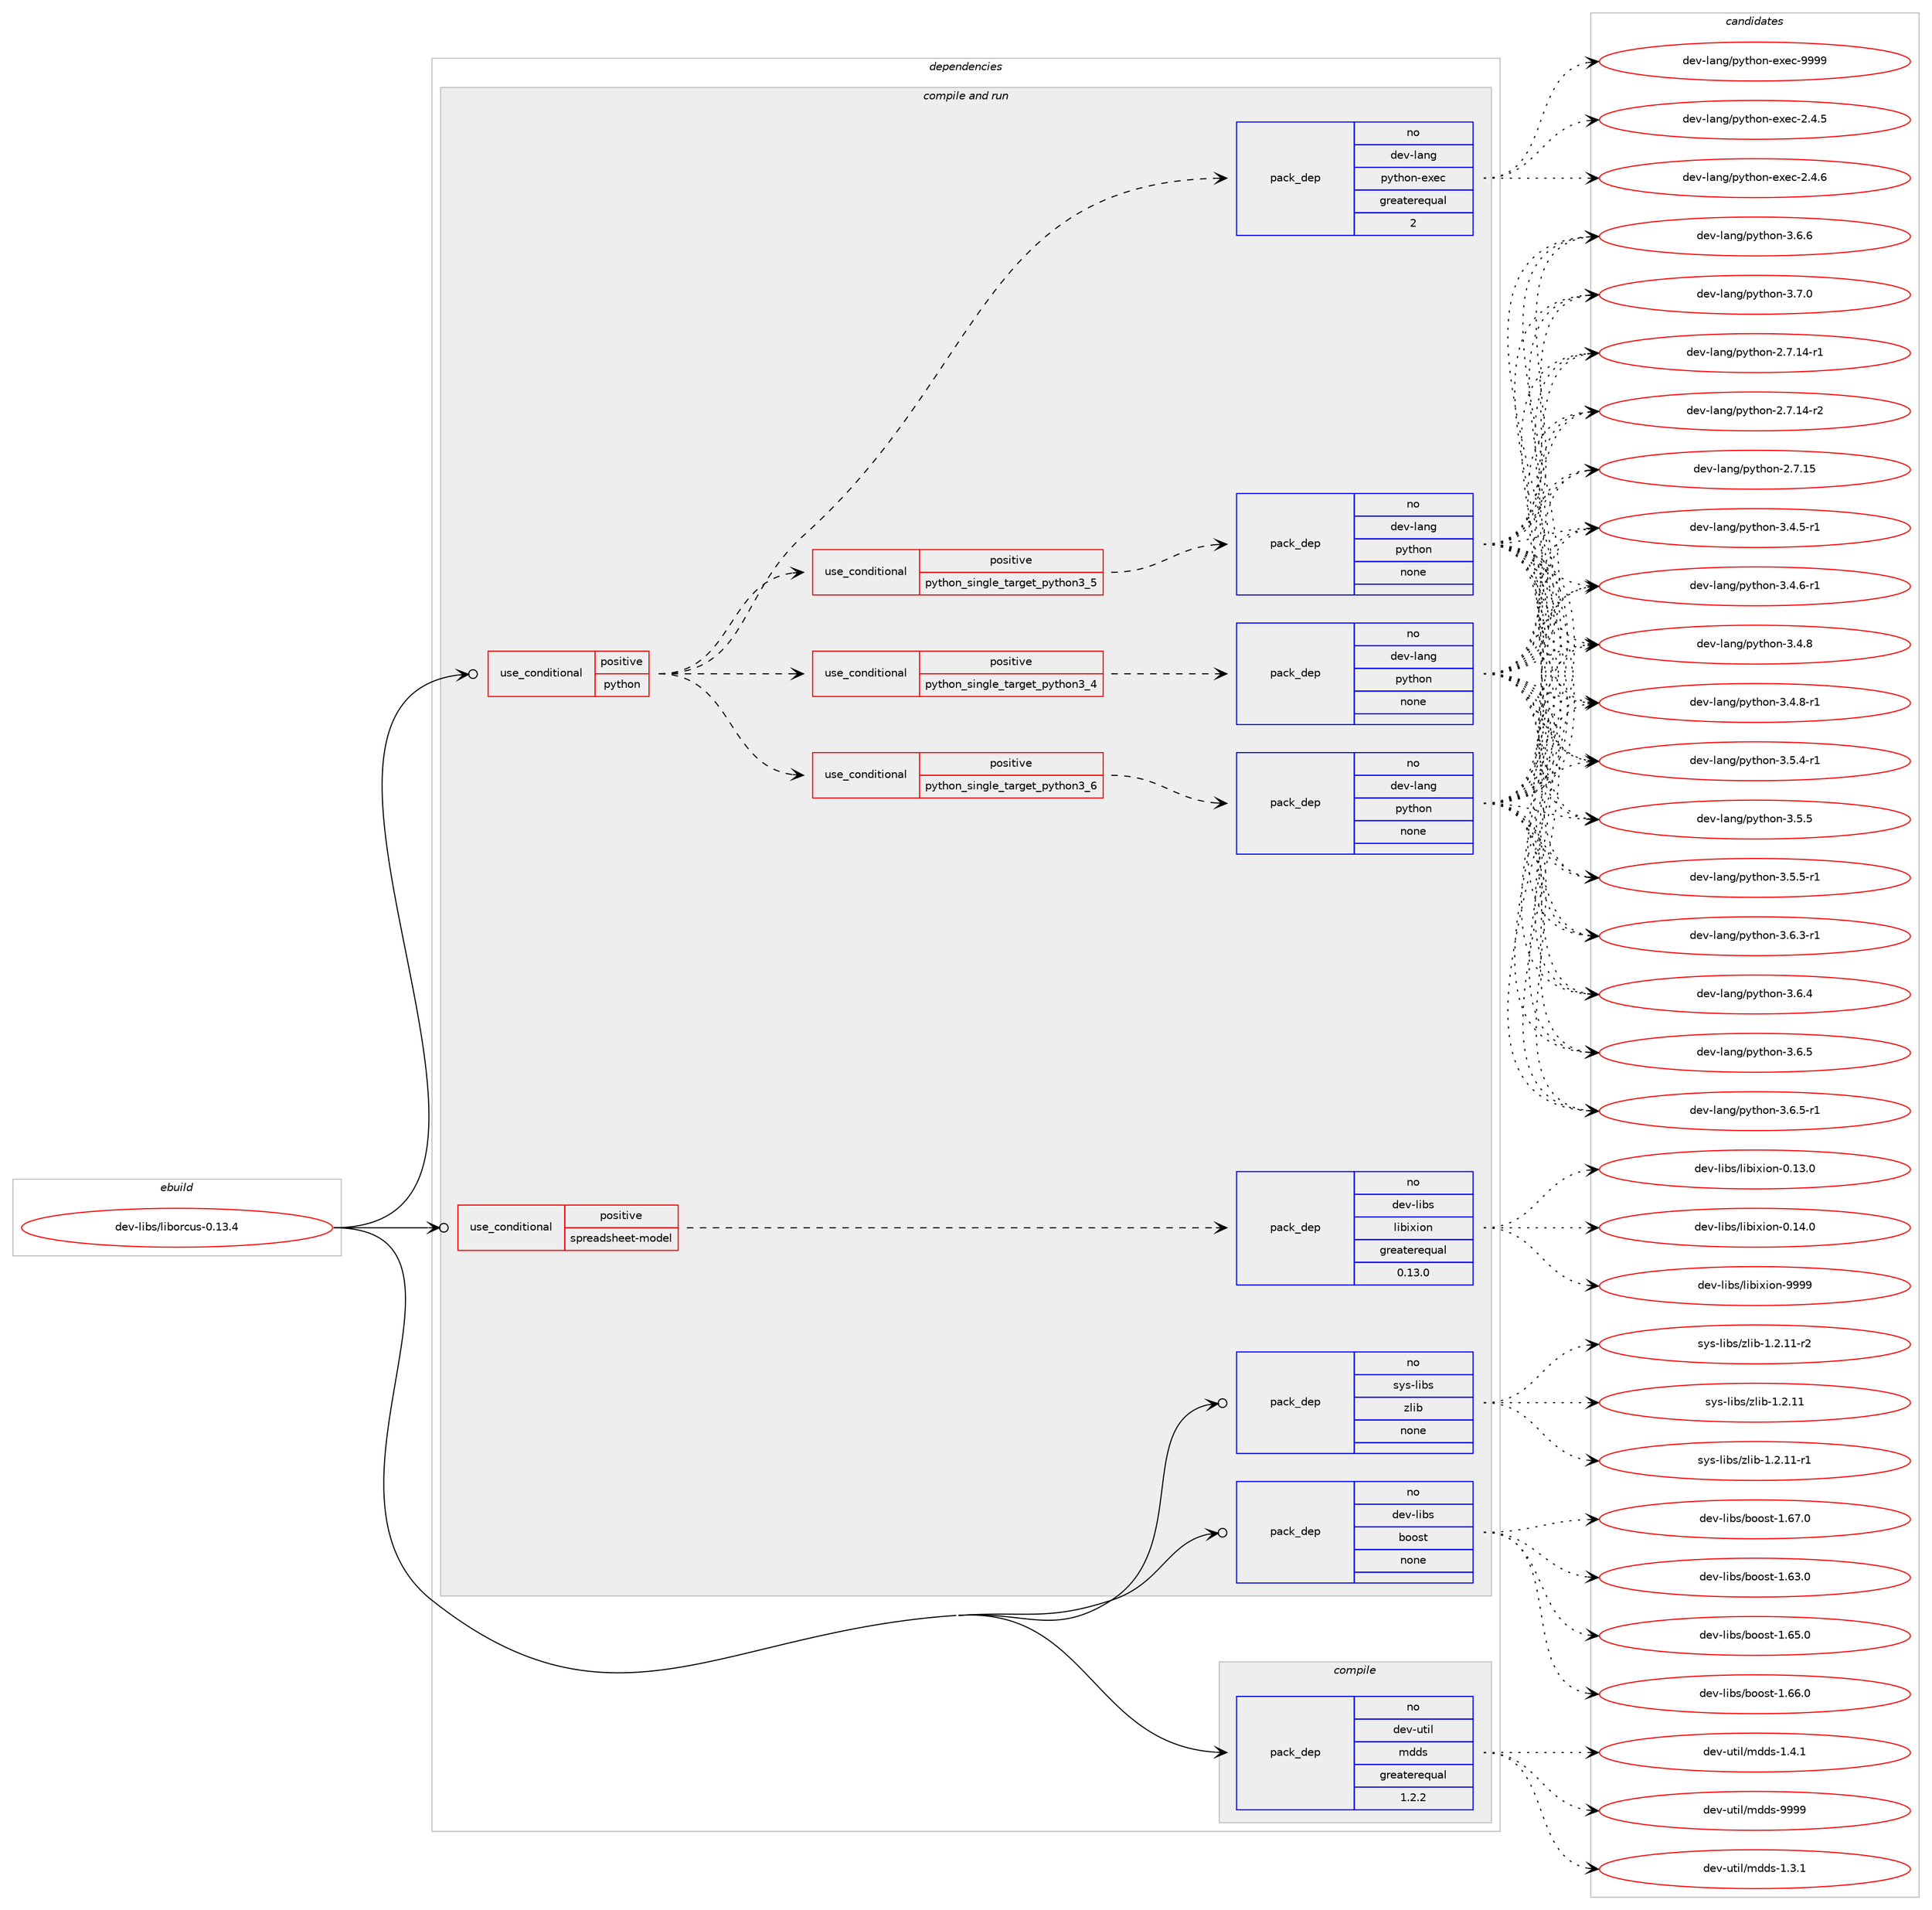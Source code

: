 digraph prolog {

# *************
# Graph options
# *************

newrank=true;
concentrate=true;
compound=true;
graph [rankdir=LR,fontname=Helvetica,fontsize=10,ranksep=1.5];#, ranksep=2.5, nodesep=0.2];
edge  [arrowhead=vee];
node  [fontname=Helvetica,fontsize=10];

# **********
# The ebuild
# **********

subgraph cluster_leftcol {
color=gray;
rank=same;
label=<<i>ebuild</i>>;
id [label="dev-libs/liborcus-0.13.4", color=red, width=4, href="../dev-libs/liborcus-0.13.4.svg"];
}

# ****************
# The dependencies
# ****************

subgraph cluster_midcol {
color=gray;
label=<<i>dependencies</i>>;
subgraph cluster_compile {
fillcolor="#eeeeee";
style=filled;
label=<<i>compile</i>>;
subgraph pack2638 {
dependency3952 [label=<<TABLE BORDER="0" CELLBORDER="1" CELLSPACING="0" CELLPADDING="4" WIDTH="220"><TR><TD ROWSPAN="6" CELLPADDING="30">pack_dep</TD></TR><TR><TD WIDTH="110">no</TD></TR><TR><TD>dev-util</TD></TR><TR><TD>mdds</TD></TR><TR><TD>greaterequal</TD></TR><TR><TD>1.2.2</TD></TR></TABLE>>, shape=none, color=blue];
}
id:e -> dependency3952:w [weight=20,style="solid",arrowhead="vee"];
}
subgraph cluster_compileandrun {
fillcolor="#eeeeee";
style=filled;
label=<<i>compile and run</i>>;
subgraph cond1215 {
dependency3953 [label=<<TABLE BORDER="0" CELLBORDER="1" CELLSPACING="0" CELLPADDING="4"><TR><TD ROWSPAN="3" CELLPADDING="10">use_conditional</TD></TR><TR><TD>positive</TD></TR><TR><TD>python</TD></TR></TABLE>>, shape=none, color=red];
subgraph cond1216 {
dependency3954 [label=<<TABLE BORDER="0" CELLBORDER="1" CELLSPACING="0" CELLPADDING="4"><TR><TD ROWSPAN="3" CELLPADDING="10">use_conditional</TD></TR><TR><TD>positive</TD></TR><TR><TD>python_single_target_python3_4</TD></TR></TABLE>>, shape=none, color=red];
subgraph pack2639 {
dependency3955 [label=<<TABLE BORDER="0" CELLBORDER="1" CELLSPACING="0" CELLPADDING="4" WIDTH="220"><TR><TD ROWSPAN="6" CELLPADDING="30">pack_dep</TD></TR><TR><TD WIDTH="110">no</TD></TR><TR><TD>dev-lang</TD></TR><TR><TD>python</TD></TR><TR><TD>none</TD></TR><TR><TD></TD></TR></TABLE>>, shape=none, color=blue];
}
dependency3954:e -> dependency3955:w [weight=20,style="dashed",arrowhead="vee"];
}
dependency3953:e -> dependency3954:w [weight=20,style="dashed",arrowhead="vee"];
subgraph cond1217 {
dependency3956 [label=<<TABLE BORDER="0" CELLBORDER="1" CELLSPACING="0" CELLPADDING="4"><TR><TD ROWSPAN="3" CELLPADDING="10">use_conditional</TD></TR><TR><TD>positive</TD></TR><TR><TD>python_single_target_python3_5</TD></TR></TABLE>>, shape=none, color=red];
subgraph pack2640 {
dependency3957 [label=<<TABLE BORDER="0" CELLBORDER="1" CELLSPACING="0" CELLPADDING="4" WIDTH="220"><TR><TD ROWSPAN="6" CELLPADDING="30">pack_dep</TD></TR><TR><TD WIDTH="110">no</TD></TR><TR><TD>dev-lang</TD></TR><TR><TD>python</TD></TR><TR><TD>none</TD></TR><TR><TD></TD></TR></TABLE>>, shape=none, color=blue];
}
dependency3956:e -> dependency3957:w [weight=20,style="dashed",arrowhead="vee"];
}
dependency3953:e -> dependency3956:w [weight=20,style="dashed",arrowhead="vee"];
subgraph cond1218 {
dependency3958 [label=<<TABLE BORDER="0" CELLBORDER="1" CELLSPACING="0" CELLPADDING="4"><TR><TD ROWSPAN="3" CELLPADDING="10">use_conditional</TD></TR><TR><TD>positive</TD></TR><TR><TD>python_single_target_python3_6</TD></TR></TABLE>>, shape=none, color=red];
subgraph pack2641 {
dependency3959 [label=<<TABLE BORDER="0" CELLBORDER="1" CELLSPACING="0" CELLPADDING="4" WIDTH="220"><TR><TD ROWSPAN="6" CELLPADDING="30">pack_dep</TD></TR><TR><TD WIDTH="110">no</TD></TR><TR><TD>dev-lang</TD></TR><TR><TD>python</TD></TR><TR><TD>none</TD></TR><TR><TD></TD></TR></TABLE>>, shape=none, color=blue];
}
dependency3958:e -> dependency3959:w [weight=20,style="dashed",arrowhead="vee"];
}
dependency3953:e -> dependency3958:w [weight=20,style="dashed",arrowhead="vee"];
subgraph pack2642 {
dependency3960 [label=<<TABLE BORDER="0" CELLBORDER="1" CELLSPACING="0" CELLPADDING="4" WIDTH="220"><TR><TD ROWSPAN="6" CELLPADDING="30">pack_dep</TD></TR><TR><TD WIDTH="110">no</TD></TR><TR><TD>dev-lang</TD></TR><TR><TD>python-exec</TD></TR><TR><TD>greaterequal</TD></TR><TR><TD>2</TD></TR></TABLE>>, shape=none, color=blue];
}
dependency3953:e -> dependency3960:w [weight=20,style="dashed",arrowhead="vee"];
}
id:e -> dependency3953:w [weight=20,style="solid",arrowhead="odotvee"];
subgraph cond1219 {
dependency3961 [label=<<TABLE BORDER="0" CELLBORDER="1" CELLSPACING="0" CELLPADDING="4"><TR><TD ROWSPAN="3" CELLPADDING="10">use_conditional</TD></TR><TR><TD>positive</TD></TR><TR><TD>spreadsheet-model</TD></TR></TABLE>>, shape=none, color=red];
subgraph pack2643 {
dependency3962 [label=<<TABLE BORDER="0" CELLBORDER="1" CELLSPACING="0" CELLPADDING="4" WIDTH="220"><TR><TD ROWSPAN="6" CELLPADDING="30">pack_dep</TD></TR><TR><TD WIDTH="110">no</TD></TR><TR><TD>dev-libs</TD></TR><TR><TD>libixion</TD></TR><TR><TD>greaterequal</TD></TR><TR><TD>0.13.0</TD></TR></TABLE>>, shape=none, color=blue];
}
dependency3961:e -> dependency3962:w [weight=20,style="dashed",arrowhead="vee"];
}
id:e -> dependency3961:w [weight=20,style="solid",arrowhead="odotvee"];
subgraph pack2644 {
dependency3963 [label=<<TABLE BORDER="0" CELLBORDER="1" CELLSPACING="0" CELLPADDING="4" WIDTH="220"><TR><TD ROWSPAN="6" CELLPADDING="30">pack_dep</TD></TR><TR><TD WIDTH="110">no</TD></TR><TR><TD>dev-libs</TD></TR><TR><TD>boost</TD></TR><TR><TD>none</TD></TR><TR><TD></TD></TR></TABLE>>, shape=none, color=blue];
}
id:e -> dependency3963:w [weight=20,style="solid",arrowhead="odotvee"];
subgraph pack2645 {
dependency3964 [label=<<TABLE BORDER="0" CELLBORDER="1" CELLSPACING="0" CELLPADDING="4" WIDTH="220"><TR><TD ROWSPAN="6" CELLPADDING="30">pack_dep</TD></TR><TR><TD WIDTH="110">no</TD></TR><TR><TD>sys-libs</TD></TR><TR><TD>zlib</TD></TR><TR><TD>none</TD></TR><TR><TD></TD></TR></TABLE>>, shape=none, color=blue];
}
id:e -> dependency3964:w [weight=20,style="solid",arrowhead="odotvee"];
}
subgraph cluster_run {
fillcolor="#eeeeee";
style=filled;
label=<<i>run</i>>;
}
}

# **************
# The candidates
# **************

subgraph cluster_choices {
rank=same;
color=gray;
label=<<i>candidates</i>>;

subgraph choice2638 {
color=black;
nodesep=1;
choice1001011184511711610510847109100100115454946514649 [label="dev-util/mdds-1.3.1", color=red, width=4,href="../dev-util/mdds-1.3.1.svg"];
choice1001011184511711610510847109100100115454946524649 [label="dev-util/mdds-1.4.1", color=red, width=4,href="../dev-util/mdds-1.4.1.svg"];
choice10010111845117116105108471091001001154557575757 [label="dev-util/mdds-9999", color=red, width=4,href="../dev-util/mdds-9999.svg"];
dependency3952:e -> choice1001011184511711610510847109100100115454946514649:w [style=dotted,weight="100"];
dependency3952:e -> choice1001011184511711610510847109100100115454946524649:w [style=dotted,weight="100"];
dependency3952:e -> choice10010111845117116105108471091001001154557575757:w [style=dotted,weight="100"];
}
subgraph choice2639 {
color=black;
nodesep=1;
choice100101118451089711010347112121116104111110455046554649524511449 [label="dev-lang/python-2.7.14-r1", color=red, width=4,href="../dev-lang/python-2.7.14-r1.svg"];
choice100101118451089711010347112121116104111110455046554649524511450 [label="dev-lang/python-2.7.14-r2", color=red, width=4,href="../dev-lang/python-2.7.14-r2.svg"];
choice10010111845108971101034711212111610411111045504655464953 [label="dev-lang/python-2.7.15", color=red, width=4,href="../dev-lang/python-2.7.15.svg"];
choice1001011184510897110103471121211161041111104551465246534511449 [label="dev-lang/python-3.4.5-r1", color=red, width=4,href="../dev-lang/python-3.4.5-r1.svg"];
choice1001011184510897110103471121211161041111104551465246544511449 [label="dev-lang/python-3.4.6-r1", color=red, width=4,href="../dev-lang/python-3.4.6-r1.svg"];
choice100101118451089711010347112121116104111110455146524656 [label="dev-lang/python-3.4.8", color=red, width=4,href="../dev-lang/python-3.4.8.svg"];
choice1001011184510897110103471121211161041111104551465246564511449 [label="dev-lang/python-3.4.8-r1", color=red, width=4,href="../dev-lang/python-3.4.8-r1.svg"];
choice1001011184510897110103471121211161041111104551465346524511449 [label="dev-lang/python-3.5.4-r1", color=red, width=4,href="../dev-lang/python-3.5.4-r1.svg"];
choice100101118451089711010347112121116104111110455146534653 [label="dev-lang/python-3.5.5", color=red, width=4,href="../dev-lang/python-3.5.5.svg"];
choice1001011184510897110103471121211161041111104551465346534511449 [label="dev-lang/python-3.5.5-r1", color=red, width=4,href="../dev-lang/python-3.5.5-r1.svg"];
choice1001011184510897110103471121211161041111104551465446514511449 [label="dev-lang/python-3.6.3-r1", color=red, width=4,href="../dev-lang/python-3.6.3-r1.svg"];
choice100101118451089711010347112121116104111110455146544652 [label="dev-lang/python-3.6.4", color=red, width=4,href="../dev-lang/python-3.6.4.svg"];
choice100101118451089711010347112121116104111110455146544653 [label="dev-lang/python-3.6.5", color=red, width=4,href="../dev-lang/python-3.6.5.svg"];
choice1001011184510897110103471121211161041111104551465446534511449 [label="dev-lang/python-3.6.5-r1", color=red, width=4,href="../dev-lang/python-3.6.5-r1.svg"];
choice100101118451089711010347112121116104111110455146544654 [label="dev-lang/python-3.6.6", color=red, width=4,href="../dev-lang/python-3.6.6.svg"];
choice100101118451089711010347112121116104111110455146554648 [label="dev-lang/python-3.7.0", color=red, width=4,href="../dev-lang/python-3.7.0.svg"];
dependency3955:e -> choice100101118451089711010347112121116104111110455046554649524511449:w [style=dotted,weight="100"];
dependency3955:e -> choice100101118451089711010347112121116104111110455046554649524511450:w [style=dotted,weight="100"];
dependency3955:e -> choice10010111845108971101034711212111610411111045504655464953:w [style=dotted,weight="100"];
dependency3955:e -> choice1001011184510897110103471121211161041111104551465246534511449:w [style=dotted,weight="100"];
dependency3955:e -> choice1001011184510897110103471121211161041111104551465246544511449:w [style=dotted,weight="100"];
dependency3955:e -> choice100101118451089711010347112121116104111110455146524656:w [style=dotted,weight="100"];
dependency3955:e -> choice1001011184510897110103471121211161041111104551465246564511449:w [style=dotted,weight="100"];
dependency3955:e -> choice1001011184510897110103471121211161041111104551465346524511449:w [style=dotted,weight="100"];
dependency3955:e -> choice100101118451089711010347112121116104111110455146534653:w [style=dotted,weight="100"];
dependency3955:e -> choice1001011184510897110103471121211161041111104551465346534511449:w [style=dotted,weight="100"];
dependency3955:e -> choice1001011184510897110103471121211161041111104551465446514511449:w [style=dotted,weight="100"];
dependency3955:e -> choice100101118451089711010347112121116104111110455146544652:w [style=dotted,weight="100"];
dependency3955:e -> choice100101118451089711010347112121116104111110455146544653:w [style=dotted,weight="100"];
dependency3955:e -> choice1001011184510897110103471121211161041111104551465446534511449:w [style=dotted,weight="100"];
dependency3955:e -> choice100101118451089711010347112121116104111110455146544654:w [style=dotted,weight="100"];
dependency3955:e -> choice100101118451089711010347112121116104111110455146554648:w [style=dotted,weight="100"];
}
subgraph choice2640 {
color=black;
nodesep=1;
choice100101118451089711010347112121116104111110455046554649524511449 [label="dev-lang/python-2.7.14-r1", color=red, width=4,href="../dev-lang/python-2.7.14-r1.svg"];
choice100101118451089711010347112121116104111110455046554649524511450 [label="dev-lang/python-2.7.14-r2", color=red, width=4,href="../dev-lang/python-2.7.14-r2.svg"];
choice10010111845108971101034711212111610411111045504655464953 [label="dev-lang/python-2.7.15", color=red, width=4,href="../dev-lang/python-2.7.15.svg"];
choice1001011184510897110103471121211161041111104551465246534511449 [label="dev-lang/python-3.4.5-r1", color=red, width=4,href="../dev-lang/python-3.4.5-r1.svg"];
choice1001011184510897110103471121211161041111104551465246544511449 [label="dev-lang/python-3.4.6-r1", color=red, width=4,href="../dev-lang/python-3.4.6-r1.svg"];
choice100101118451089711010347112121116104111110455146524656 [label="dev-lang/python-3.4.8", color=red, width=4,href="../dev-lang/python-3.4.8.svg"];
choice1001011184510897110103471121211161041111104551465246564511449 [label="dev-lang/python-3.4.8-r1", color=red, width=4,href="../dev-lang/python-3.4.8-r1.svg"];
choice1001011184510897110103471121211161041111104551465346524511449 [label="dev-lang/python-3.5.4-r1", color=red, width=4,href="../dev-lang/python-3.5.4-r1.svg"];
choice100101118451089711010347112121116104111110455146534653 [label="dev-lang/python-3.5.5", color=red, width=4,href="../dev-lang/python-3.5.5.svg"];
choice1001011184510897110103471121211161041111104551465346534511449 [label="dev-lang/python-3.5.5-r1", color=red, width=4,href="../dev-lang/python-3.5.5-r1.svg"];
choice1001011184510897110103471121211161041111104551465446514511449 [label="dev-lang/python-3.6.3-r1", color=red, width=4,href="../dev-lang/python-3.6.3-r1.svg"];
choice100101118451089711010347112121116104111110455146544652 [label="dev-lang/python-3.6.4", color=red, width=4,href="../dev-lang/python-3.6.4.svg"];
choice100101118451089711010347112121116104111110455146544653 [label="dev-lang/python-3.6.5", color=red, width=4,href="../dev-lang/python-3.6.5.svg"];
choice1001011184510897110103471121211161041111104551465446534511449 [label="dev-lang/python-3.6.5-r1", color=red, width=4,href="../dev-lang/python-3.6.5-r1.svg"];
choice100101118451089711010347112121116104111110455146544654 [label="dev-lang/python-3.6.6", color=red, width=4,href="../dev-lang/python-3.6.6.svg"];
choice100101118451089711010347112121116104111110455146554648 [label="dev-lang/python-3.7.0", color=red, width=4,href="../dev-lang/python-3.7.0.svg"];
dependency3957:e -> choice100101118451089711010347112121116104111110455046554649524511449:w [style=dotted,weight="100"];
dependency3957:e -> choice100101118451089711010347112121116104111110455046554649524511450:w [style=dotted,weight="100"];
dependency3957:e -> choice10010111845108971101034711212111610411111045504655464953:w [style=dotted,weight="100"];
dependency3957:e -> choice1001011184510897110103471121211161041111104551465246534511449:w [style=dotted,weight="100"];
dependency3957:e -> choice1001011184510897110103471121211161041111104551465246544511449:w [style=dotted,weight="100"];
dependency3957:e -> choice100101118451089711010347112121116104111110455146524656:w [style=dotted,weight="100"];
dependency3957:e -> choice1001011184510897110103471121211161041111104551465246564511449:w [style=dotted,weight="100"];
dependency3957:e -> choice1001011184510897110103471121211161041111104551465346524511449:w [style=dotted,weight="100"];
dependency3957:e -> choice100101118451089711010347112121116104111110455146534653:w [style=dotted,weight="100"];
dependency3957:e -> choice1001011184510897110103471121211161041111104551465346534511449:w [style=dotted,weight="100"];
dependency3957:e -> choice1001011184510897110103471121211161041111104551465446514511449:w [style=dotted,weight="100"];
dependency3957:e -> choice100101118451089711010347112121116104111110455146544652:w [style=dotted,weight="100"];
dependency3957:e -> choice100101118451089711010347112121116104111110455146544653:w [style=dotted,weight="100"];
dependency3957:e -> choice1001011184510897110103471121211161041111104551465446534511449:w [style=dotted,weight="100"];
dependency3957:e -> choice100101118451089711010347112121116104111110455146544654:w [style=dotted,weight="100"];
dependency3957:e -> choice100101118451089711010347112121116104111110455146554648:w [style=dotted,weight="100"];
}
subgraph choice2641 {
color=black;
nodesep=1;
choice100101118451089711010347112121116104111110455046554649524511449 [label="dev-lang/python-2.7.14-r1", color=red, width=4,href="../dev-lang/python-2.7.14-r1.svg"];
choice100101118451089711010347112121116104111110455046554649524511450 [label="dev-lang/python-2.7.14-r2", color=red, width=4,href="../dev-lang/python-2.7.14-r2.svg"];
choice10010111845108971101034711212111610411111045504655464953 [label="dev-lang/python-2.7.15", color=red, width=4,href="../dev-lang/python-2.7.15.svg"];
choice1001011184510897110103471121211161041111104551465246534511449 [label="dev-lang/python-3.4.5-r1", color=red, width=4,href="../dev-lang/python-3.4.5-r1.svg"];
choice1001011184510897110103471121211161041111104551465246544511449 [label="dev-lang/python-3.4.6-r1", color=red, width=4,href="../dev-lang/python-3.4.6-r1.svg"];
choice100101118451089711010347112121116104111110455146524656 [label="dev-lang/python-3.4.8", color=red, width=4,href="../dev-lang/python-3.4.8.svg"];
choice1001011184510897110103471121211161041111104551465246564511449 [label="dev-lang/python-3.4.8-r1", color=red, width=4,href="../dev-lang/python-3.4.8-r1.svg"];
choice1001011184510897110103471121211161041111104551465346524511449 [label="dev-lang/python-3.5.4-r1", color=red, width=4,href="../dev-lang/python-3.5.4-r1.svg"];
choice100101118451089711010347112121116104111110455146534653 [label="dev-lang/python-3.5.5", color=red, width=4,href="../dev-lang/python-3.5.5.svg"];
choice1001011184510897110103471121211161041111104551465346534511449 [label="dev-lang/python-3.5.5-r1", color=red, width=4,href="../dev-lang/python-3.5.5-r1.svg"];
choice1001011184510897110103471121211161041111104551465446514511449 [label="dev-lang/python-3.6.3-r1", color=red, width=4,href="../dev-lang/python-3.6.3-r1.svg"];
choice100101118451089711010347112121116104111110455146544652 [label="dev-lang/python-3.6.4", color=red, width=4,href="../dev-lang/python-3.6.4.svg"];
choice100101118451089711010347112121116104111110455146544653 [label="dev-lang/python-3.6.5", color=red, width=4,href="../dev-lang/python-3.6.5.svg"];
choice1001011184510897110103471121211161041111104551465446534511449 [label="dev-lang/python-3.6.5-r1", color=red, width=4,href="../dev-lang/python-3.6.5-r1.svg"];
choice100101118451089711010347112121116104111110455146544654 [label="dev-lang/python-3.6.6", color=red, width=4,href="../dev-lang/python-3.6.6.svg"];
choice100101118451089711010347112121116104111110455146554648 [label="dev-lang/python-3.7.0", color=red, width=4,href="../dev-lang/python-3.7.0.svg"];
dependency3959:e -> choice100101118451089711010347112121116104111110455046554649524511449:w [style=dotted,weight="100"];
dependency3959:e -> choice100101118451089711010347112121116104111110455046554649524511450:w [style=dotted,weight="100"];
dependency3959:e -> choice10010111845108971101034711212111610411111045504655464953:w [style=dotted,weight="100"];
dependency3959:e -> choice1001011184510897110103471121211161041111104551465246534511449:w [style=dotted,weight="100"];
dependency3959:e -> choice1001011184510897110103471121211161041111104551465246544511449:w [style=dotted,weight="100"];
dependency3959:e -> choice100101118451089711010347112121116104111110455146524656:w [style=dotted,weight="100"];
dependency3959:e -> choice1001011184510897110103471121211161041111104551465246564511449:w [style=dotted,weight="100"];
dependency3959:e -> choice1001011184510897110103471121211161041111104551465346524511449:w [style=dotted,weight="100"];
dependency3959:e -> choice100101118451089711010347112121116104111110455146534653:w [style=dotted,weight="100"];
dependency3959:e -> choice1001011184510897110103471121211161041111104551465346534511449:w [style=dotted,weight="100"];
dependency3959:e -> choice1001011184510897110103471121211161041111104551465446514511449:w [style=dotted,weight="100"];
dependency3959:e -> choice100101118451089711010347112121116104111110455146544652:w [style=dotted,weight="100"];
dependency3959:e -> choice100101118451089711010347112121116104111110455146544653:w [style=dotted,weight="100"];
dependency3959:e -> choice1001011184510897110103471121211161041111104551465446534511449:w [style=dotted,weight="100"];
dependency3959:e -> choice100101118451089711010347112121116104111110455146544654:w [style=dotted,weight="100"];
dependency3959:e -> choice100101118451089711010347112121116104111110455146554648:w [style=dotted,weight="100"];
}
subgraph choice2642 {
color=black;
nodesep=1;
choice1001011184510897110103471121211161041111104510112010199455046524653 [label="dev-lang/python-exec-2.4.5", color=red, width=4,href="../dev-lang/python-exec-2.4.5.svg"];
choice1001011184510897110103471121211161041111104510112010199455046524654 [label="dev-lang/python-exec-2.4.6", color=red, width=4,href="../dev-lang/python-exec-2.4.6.svg"];
choice10010111845108971101034711212111610411111045101120101994557575757 [label="dev-lang/python-exec-9999", color=red, width=4,href="../dev-lang/python-exec-9999.svg"];
dependency3960:e -> choice1001011184510897110103471121211161041111104510112010199455046524653:w [style=dotted,weight="100"];
dependency3960:e -> choice1001011184510897110103471121211161041111104510112010199455046524654:w [style=dotted,weight="100"];
dependency3960:e -> choice10010111845108971101034711212111610411111045101120101994557575757:w [style=dotted,weight="100"];
}
subgraph choice2643 {
color=black;
nodesep=1;
choice1001011184510810598115471081059810512010511111045484649514648 [label="dev-libs/libixion-0.13.0", color=red, width=4,href="../dev-libs/libixion-0.13.0.svg"];
choice1001011184510810598115471081059810512010511111045484649524648 [label="dev-libs/libixion-0.14.0", color=red, width=4,href="../dev-libs/libixion-0.14.0.svg"];
choice100101118451081059811547108105981051201051111104557575757 [label="dev-libs/libixion-9999", color=red, width=4,href="../dev-libs/libixion-9999.svg"];
dependency3962:e -> choice1001011184510810598115471081059810512010511111045484649514648:w [style=dotted,weight="100"];
dependency3962:e -> choice1001011184510810598115471081059810512010511111045484649524648:w [style=dotted,weight="100"];
dependency3962:e -> choice100101118451081059811547108105981051201051111104557575757:w [style=dotted,weight="100"];
}
subgraph choice2644 {
color=black;
nodesep=1;
choice1001011184510810598115479811111111511645494654514648 [label="dev-libs/boost-1.63.0", color=red, width=4,href="../dev-libs/boost-1.63.0.svg"];
choice1001011184510810598115479811111111511645494654534648 [label="dev-libs/boost-1.65.0", color=red, width=4,href="../dev-libs/boost-1.65.0.svg"];
choice1001011184510810598115479811111111511645494654544648 [label="dev-libs/boost-1.66.0", color=red, width=4,href="../dev-libs/boost-1.66.0.svg"];
choice1001011184510810598115479811111111511645494654554648 [label="dev-libs/boost-1.67.0", color=red, width=4,href="../dev-libs/boost-1.67.0.svg"];
dependency3963:e -> choice1001011184510810598115479811111111511645494654514648:w [style=dotted,weight="100"];
dependency3963:e -> choice1001011184510810598115479811111111511645494654534648:w [style=dotted,weight="100"];
dependency3963:e -> choice1001011184510810598115479811111111511645494654544648:w [style=dotted,weight="100"];
dependency3963:e -> choice1001011184510810598115479811111111511645494654554648:w [style=dotted,weight="100"];
}
subgraph choice2645 {
color=black;
nodesep=1;
choice1151211154510810598115471221081059845494650464949 [label="sys-libs/zlib-1.2.11", color=red, width=4,href="../sys-libs/zlib-1.2.11.svg"];
choice11512111545108105981154712210810598454946504649494511449 [label="sys-libs/zlib-1.2.11-r1", color=red, width=4,href="../sys-libs/zlib-1.2.11-r1.svg"];
choice11512111545108105981154712210810598454946504649494511450 [label="sys-libs/zlib-1.2.11-r2", color=red, width=4,href="../sys-libs/zlib-1.2.11-r2.svg"];
dependency3964:e -> choice1151211154510810598115471221081059845494650464949:w [style=dotted,weight="100"];
dependency3964:e -> choice11512111545108105981154712210810598454946504649494511449:w [style=dotted,weight="100"];
dependency3964:e -> choice11512111545108105981154712210810598454946504649494511450:w [style=dotted,weight="100"];
}
}

}
